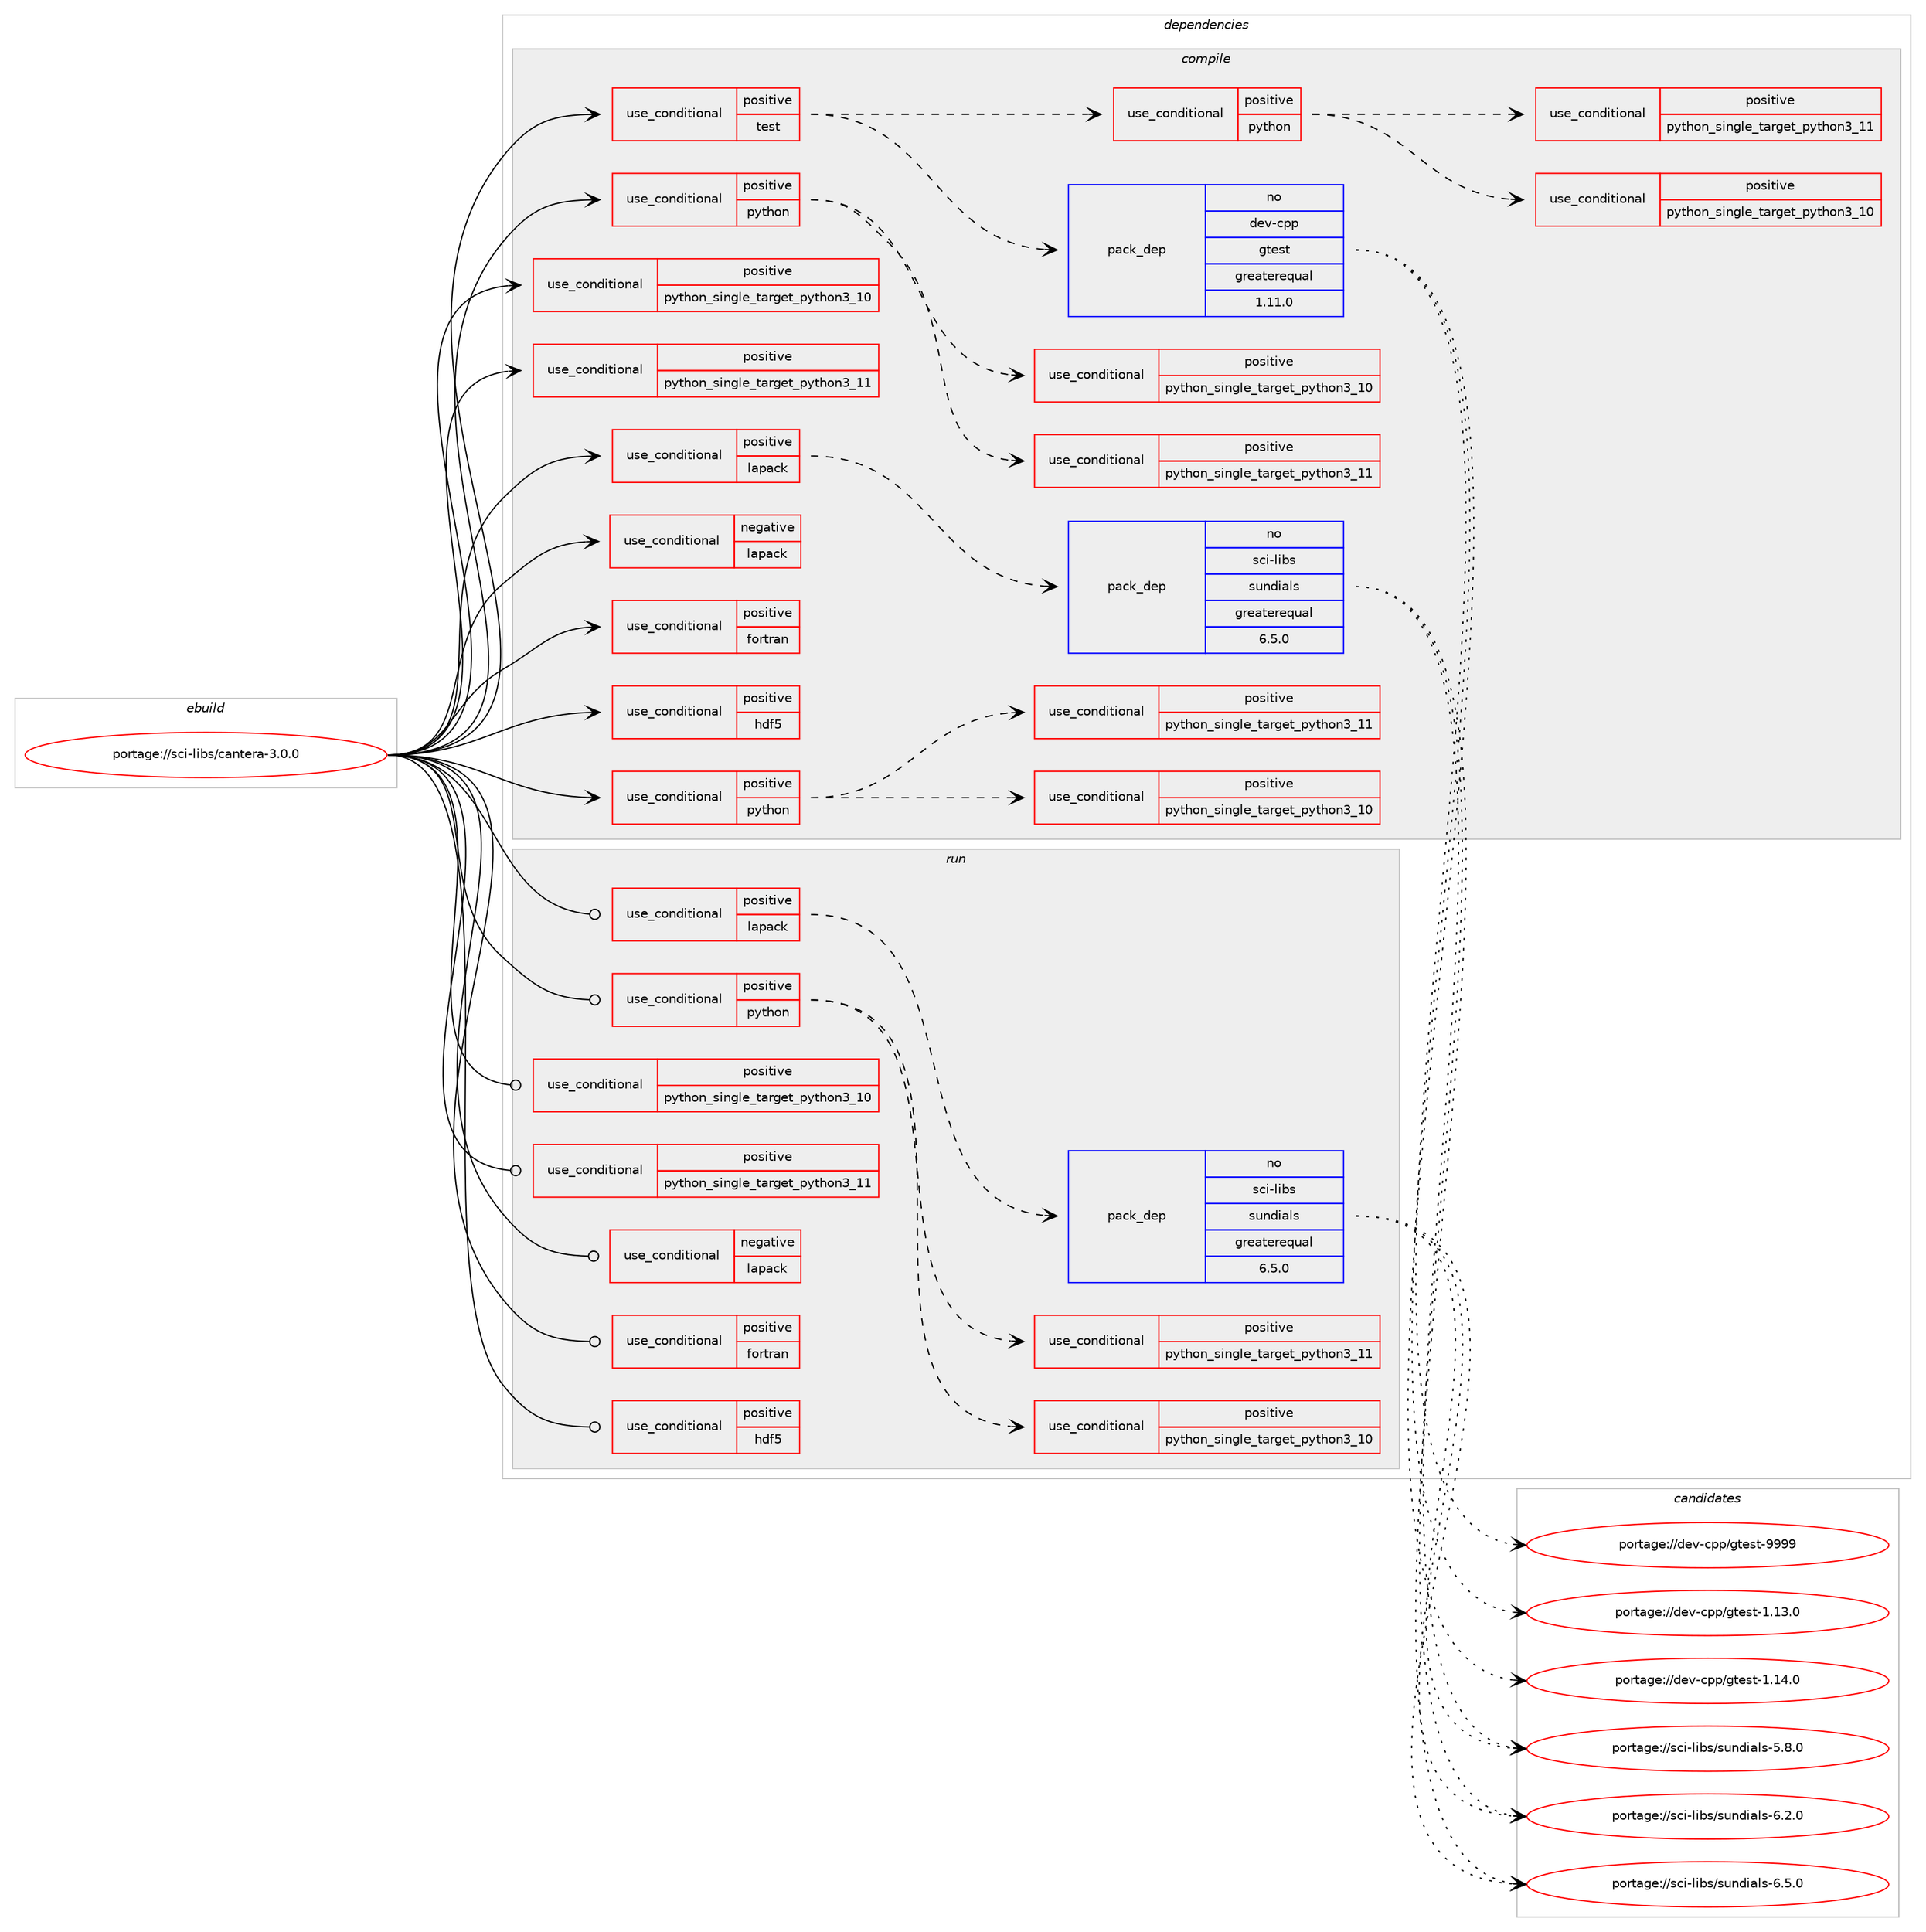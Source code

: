 digraph prolog {

# *************
# Graph options
# *************

newrank=true;
concentrate=true;
compound=true;
graph [rankdir=LR,fontname=Helvetica,fontsize=10,ranksep=1.5];#, ranksep=2.5, nodesep=0.2];
edge  [arrowhead=vee];
node  [fontname=Helvetica,fontsize=10];

# **********
# The ebuild
# **********

subgraph cluster_leftcol {
color=gray;
rank=same;
label=<<i>ebuild</i>>;
id [label="portage://sci-libs/cantera-3.0.0", color=red, width=4, href="../sci-libs/cantera-3.0.0.svg"];
}

# ****************
# The dependencies
# ****************

subgraph cluster_midcol {
color=gray;
label=<<i>dependencies</i>>;
subgraph cluster_compile {
fillcolor="#eeeeee";
style=filled;
label=<<i>compile</i>>;
subgraph cond9124 {
dependency13495 [label=<<TABLE BORDER="0" CELLBORDER="1" CELLSPACING="0" CELLPADDING="4"><TR><TD ROWSPAN="3" CELLPADDING="10">use_conditional</TD></TR><TR><TD>negative</TD></TR><TR><TD>lapack</TD></TR></TABLE>>, shape=none, color=red];
# *** BEGIN UNKNOWN DEPENDENCY TYPE (TODO) ***
# dependency13495 -> package_dependency(portage://sci-libs/cantera-3.0.0,install,no,sci-libs,sundials,none,[,,],[slot(0),equal],[])
# *** END UNKNOWN DEPENDENCY TYPE (TODO) ***

}
id:e -> dependency13495:w [weight=20,style="solid",arrowhead="vee"];
subgraph cond9125 {
dependency13496 [label=<<TABLE BORDER="0" CELLBORDER="1" CELLSPACING="0" CELLPADDING="4"><TR><TD ROWSPAN="3" CELLPADDING="10">use_conditional</TD></TR><TR><TD>positive</TD></TR><TR><TD>fortran</TD></TR></TABLE>>, shape=none, color=red];
# *** BEGIN UNKNOWN DEPENDENCY TYPE (TODO) ***
# dependency13496 -> package_dependency(portage://sci-libs/cantera-3.0.0,install,no,virtual,fortran,none,[,,],[],[])
# *** END UNKNOWN DEPENDENCY TYPE (TODO) ***

}
id:e -> dependency13496:w [weight=20,style="solid",arrowhead="vee"];
subgraph cond9126 {
dependency13497 [label=<<TABLE BORDER="0" CELLBORDER="1" CELLSPACING="0" CELLPADDING="4"><TR><TD ROWSPAN="3" CELLPADDING="10">use_conditional</TD></TR><TR><TD>positive</TD></TR><TR><TD>hdf5</TD></TR></TABLE>>, shape=none, color=red];
# *** BEGIN UNKNOWN DEPENDENCY TYPE (TODO) ***
# dependency13497 -> package_dependency(portage://sci-libs/cantera-3.0.0,install,no,sci-libs,HighFive,none,[,,],[],[])
# *** END UNKNOWN DEPENDENCY TYPE (TODO) ***

}
id:e -> dependency13497:w [weight=20,style="solid",arrowhead="vee"];
subgraph cond9127 {
dependency13498 [label=<<TABLE BORDER="0" CELLBORDER="1" CELLSPACING="0" CELLPADDING="4"><TR><TD ROWSPAN="3" CELLPADDING="10">use_conditional</TD></TR><TR><TD>positive</TD></TR><TR><TD>lapack</TD></TR></TABLE>>, shape=none, color=red];
subgraph pack4247 {
dependency13499 [label=<<TABLE BORDER="0" CELLBORDER="1" CELLSPACING="0" CELLPADDING="4" WIDTH="220"><TR><TD ROWSPAN="6" CELLPADDING="30">pack_dep</TD></TR><TR><TD WIDTH="110">no</TD></TR><TR><TD>sci-libs</TD></TR><TR><TD>sundials</TD></TR><TR><TD>greaterequal</TD></TR><TR><TD>6.5.0</TD></TR></TABLE>>, shape=none, color=blue];
}
dependency13498:e -> dependency13499:w [weight=20,style="dashed",arrowhead="vee"];
# *** BEGIN UNKNOWN DEPENDENCY TYPE (TODO) ***
# dependency13498 -> package_dependency(portage://sci-libs/cantera-3.0.0,install,no,virtual,lapack,none,[,,],[],[])
# *** END UNKNOWN DEPENDENCY TYPE (TODO) ***

}
id:e -> dependency13498:w [weight=20,style="solid",arrowhead="vee"];
subgraph cond9128 {
dependency13500 [label=<<TABLE BORDER="0" CELLBORDER="1" CELLSPACING="0" CELLPADDING="4"><TR><TD ROWSPAN="3" CELLPADDING="10">use_conditional</TD></TR><TR><TD>positive</TD></TR><TR><TD>python</TD></TR></TABLE>>, shape=none, color=red];
subgraph cond9129 {
dependency13501 [label=<<TABLE BORDER="0" CELLBORDER="1" CELLSPACING="0" CELLPADDING="4"><TR><TD ROWSPAN="3" CELLPADDING="10">use_conditional</TD></TR><TR><TD>positive</TD></TR><TR><TD>python_single_target_python3_10</TD></TR></TABLE>>, shape=none, color=red];
# *** BEGIN UNKNOWN DEPENDENCY TYPE (TODO) ***
# dependency13501 -> package_dependency(portage://sci-libs/cantera-3.0.0,install,no,dev-python,cython,none,[,,],[],[use(enable(python_targets_python3_10),negative)])
# *** END UNKNOWN DEPENDENCY TYPE (TODO) ***

# *** BEGIN UNKNOWN DEPENDENCY TYPE (TODO) ***
# dependency13501 -> package_dependency(portage://sci-libs/cantera-3.0.0,install,no,dev-python,pip,none,[,,],[],[use(enable(python_targets_python3_10),negative)])
# *** END UNKNOWN DEPENDENCY TYPE (TODO) ***

}
dependency13500:e -> dependency13501:w [weight=20,style="dashed",arrowhead="vee"];
subgraph cond9130 {
dependency13502 [label=<<TABLE BORDER="0" CELLBORDER="1" CELLSPACING="0" CELLPADDING="4"><TR><TD ROWSPAN="3" CELLPADDING="10">use_conditional</TD></TR><TR><TD>positive</TD></TR><TR><TD>python_single_target_python3_11</TD></TR></TABLE>>, shape=none, color=red];
# *** BEGIN UNKNOWN DEPENDENCY TYPE (TODO) ***
# dependency13502 -> package_dependency(portage://sci-libs/cantera-3.0.0,install,no,dev-python,cython,none,[,,],[],[use(enable(python_targets_python3_11),negative)])
# *** END UNKNOWN DEPENDENCY TYPE (TODO) ***

# *** BEGIN UNKNOWN DEPENDENCY TYPE (TODO) ***
# dependency13502 -> package_dependency(portage://sci-libs/cantera-3.0.0,install,no,dev-python,pip,none,[,,],[],[use(enable(python_targets_python3_11),negative)])
# *** END UNKNOWN DEPENDENCY TYPE (TODO) ***

}
dependency13500:e -> dependency13502:w [weight=20,style="dashed",arrowhead="vee"];
}
id:e -> dependency13500:w [weight=20,style="solid",arrowhead="vee"];
subgraph cond9131 {
dependency13503 [label=<<TABLE BORDER="0" CELLBORDER="1" CELLSPACING="0" CELLPADDING="4"><TR><TD ROWSPAN="3" CELLPADDING="10">use_conditional</TD></TR><TR><TD>positive</TD></TR><TR><TD>python</TD></TR></TABLE>>, shape=none, color=red];
subgraph cond9132 {
dependency13504 [label=<<TABLE BORDER="0" CELLBORDER="1" CELLSPACING="0" CELLPADDING="4"><TR><TD ROWSPAN="3" CELLPADDING="10">use_conditional</TD></TR><TR><TD>positive</TD></TR><TR><TD>python_single_target_python3_10</TD></TR></TABLE>>, shape=none, color=red];
# *** BEGIN UNKNOWN DEPENDENCY TYPE (TODO) ***
# dependency13504 -> package_dependency(portage://sci-libs/cantera-3.0.0,install,no,dev-python,numpy,none,[,,],[],[use(enable(python_targets_python3_10),negative)])
# *** END UNKNOWN DEPENDENCY TYPE (TODO) ***

# *** BEGIN UNKNOWN DEPENDENCY TYPE (TODO) ***
# dependency13504 -> package_dependency(portage://sci-libs/cantera-3.0.0,install,no,dev-python,ruamel-yaml,none,[,,],[],[use(enable(python_targets_python3_10),negative)])
# *** END UNKNOWN DEPENDENCY TYPE (TODO) ***

}
dependency13503:e -> dependency13504:w [weight=20,style="dashed",arrowhead="vee"];
subgraph cond9133 {
dependency13505 [label=<<TABLE BORDER="0" CELLBORDER="1" CELLSPACING="0" CELLPADDING="4"><TR><TD ROWSPAN="3" CELLPADDING="10">use_conditional</TD></TR><TR><TD>positive</TD></TR><TR><TD>python_single_target_python3_11</TD></TR></TABLE>>, shape=none, color=red];
# *** BEGIN UNKNOWN DEPENDENCY TYPE (TODO) ***
# dependency13505 -> package_dependency(portage://sci-libs/cantera-3.0.0,install,no,dev-python,numpy,none,[,,],[],[use(enable(python_targets_python3_11),negative)])
# *** END UNKNOWN DEPENDENCY TYPE (TODO) ***

# *** BEGIN UNKNOWN DEPENDENCY TYPE (TODO) ***
# dependency13505 -> package_dependency(portage://sci-libs/cantera-3.0.0,install,no,dev-python,ruamel-yaml,none,[,,],[],[use(enable(python_targets_python3_11),negative)])
# *** END UNKNOWN DEPENDENCY TYPE (TODO) ***

}
dependency13503:e -> dependency13505:w [weight=20,style="dashed",arrowhead="vee"];
}
id:e -> dependency13503:w [weight=20,style="solid",arrowhead="vee"];
subgraph cond9134 {
dependency13506 [label=<<TABLE BORDER="0" CELLBORDER="1" CELLSPACING="0" CELLPADDING="4"><TR><TD ROWSPAN="3" CELLPADDING="10">use_conditional</TD></TR><TR><TD>positive</TD></TR><TR><TD>python_single_target_python3_10</TD></TR></TABLE>>, shape=none, color=red];
# *** BEGIN UNKNOWN DEPENDENCY TYPE (TODO) ***
# dependency13506 -> package_dependency(portage://sci-libs/cantera-3.0.0,install,no,dev-lang,python,none,[,,],[slot(3.10)],[])
# *** END UNKNOWN DEPENDENCY TYPE (TODO) ***

}
id:e -> dependency13506:w [weight=20,style="solid",arrowhead="vee"];
subgraph cond9135 {
dependency13507 [label=<<TABLE BORDER="0" CELLBORDER="1" CELLSPACING="0" CELLPADDING="4"><TR><TD ROWSPAN="3" CELLPADDING="10">use_conditional</TD></TR><TR><TD>positive</TD></TR><TR><TD>python_single_target_python3_11</TD></TR></TABLE>>, shape=none, color=red];
# *** BEGIN UNKNOWN DEPENDENCY TYPE (TODO) ***
# dependency13507 -> package_dependency(portage://sci-libs/cantera-3.0.0,install,no,dev-lang,python,none,[,,],[slot(3.11)],[])
# *** END UNKNOWN DEPENDENCY TYPE (TODO) ***

}
id:e -> dependency13507:w [weight=20,style="solid",arrowhead="vee"];
subgraph cond9136 {
dependency13508 [label=<<TABLE BORDER="0" CELLBORDER="1" CELLSPACING="0" CELLPADDING="4"><TR><TD ROWSPAN="3" CELLPADDING="10">use_conditional</TD></TR><TR><TD>positive</TD></TR><TR><TD>test</TD></TR></TABLE>>, shape=none, color=red];
subgraph pack4248 {
dependency13509 [label=<<TABLE BORDER="0" CELLBORDER="1" CELLSPACING="0" CELLPADDING="4" WIDTH="220"><TR><TD ROWSPAN="6" CELLPADDING="30">pack_dep</TD></TR><TR><TD WIDTH="110">no</TD></TR><TR><TD>dev-cpp</TD></TR><TR><TD>gtest</TD></TR><TR><TD>greaterequal</TD></TR><TR><TD>1.11.0</TD></TR></TABLE>>, shape=none, color=blue];
}
dependency13508:e -> dependency13509:w [weight=20,style="dashed",arrowhead="vee"];
subgraph cond9137 {
dependency13510 [label=<<TABLE BORDER="0" CELLBORDER="1" CELLSPACING="0" CELLPADDING="4"><TR><TD ROWSPAN="3" CELLPADDING="10">use_conditional</TD></TR><TR><TD>positive</TD></TR><TR><TD>python</TD></TR></TABLE>>, shape=none, color=red];
subgraph cond9138 {
dependency13511 [label=<<TABLE BORDER="0" CELLBORDER="1" CELLSPACING="0" CELLPADDING="4"><TR><TD ROWSPAN="3" CELLPADDING="10">use_conditional</TD></TR><TR><TD>positive</TD></TR><TR><TD>python_single_target_python3_10</TD></TR></TABLE>>, shape=none, color=red];
# *** BEGIN UNKNOWN DEPENDENCY TYPE (TODO) ***
# dependency13511 -> package_dependency(portage://sci-libs/cantera-3.0.0,install,no,dev-python,h5py,none,[,,],[],[use(enable(python_targets_python3_10),negative)])
# *** END UNKNOWN DEPENDENCY TYPE (TODO) ***

# *** BEGIN UNKNOWN DEPENDENCY TYPE (TODO) ***
# dependency13511 -> package_dependency(portage://sci-libs/cantera-3.0.0,install,no,dev-python,pandas,none,[,,],[],[use(enable(python_targets_python3_10),negative)])
# *** END UNKNOWN DEPENDENCY TYPE (TODO) ***

# *** BEGIN UNKNOWN DEPENDENCY TYPE (TODO) ***
# dependency13511 -> package_dependency(portage://sci-libs/cantera-3.0.0,install,no,dev-python,pytest,none,[,,],[],[use(enable(python_targets_python3_10),negative)])
# *** END UNKNOWN DEPENDENCY TYPE (TODO) ***

# *** BEGIN UNKNOWN DEPENDENCY TYPE (TODO) ***
# dependency13511 -> package_dependency(portage://sci-libs/cantera-3.0.0,install,no,dev-python,scipy,none,[,,],[],[use(enable(python_targets_python3_10),negative)])
# *** END UNKNOWN DEPENDENCY TYPE (TODO) ***

}
dependency13510:e -> dependency13511:w [weight=20,style="dashed",arrowhead="vee"];
subgraph cond9139 {
dependency13512 [label=<<TABLE BORDER="0" CELLBORDER="1" CELLSPACING="0" CELLPADDING="4"><TR><TD ROWSPAN="3" CELLPADDING="10">use_conditional</TD></TR><TR><TD>positive</TD></TR><TR><TD>python_single_target_python3_11</TD></TR></TABLE>>, shape=none, color=red];
# *** BEGIN UNKNOWN DEPENDENCY TYPE (TODO) ***
# dependency13512 -> package_dependency(portage://sci-libs/cantera-3.0.0,install,no,dev-python,h5py,none,[,,],[],[use(enable(python_targets_python3_11),negative)])
# *** END UNKNOWN DEPENDENCY TYPE (TODO) ***

# *** BEGIN UNKNOWN DEPENDENCY TYPE (TODO) ***
# dependency13512 -> package_dependency(portage://sci-libs/cantera-3.0.0,install,no,dev-python,pandas,none,[,,],[],[use(enable(python_targets_python3_11),negative)])
# *** END UNKNOWN DEPENDENCY TYPE (TODO) ***

# *** BEGIN UNKNOWN DEPENDENCY TYPE (TODO) ***
# dependency13512 -> package_dependency(portage://sci-libs/cantera-3.0.0,install,no,dev-python,pytest,none,[,,],[],[use(enable(python_targets_python3_11),negative)])
# *** END UNKNOWN DEPENDENCY TYPE (TODO) ***

# *** BEGIN UNKNOWN DEPENDENCY TYPE (TODO) ***
# dependency13512 -> package_dependency(portage://sci-libs/cantera-3.0.0,install,no,dev-python,scipy,none,[,,],[],[use(enable(python_targets_python3_11),negative)])
# *** END UNKNOWN DEPENDENCY TYPE (TODO) ***

}
dependency13510:e -> dependency13512:w [weight=20,style="dashed",arrowhead="vee"];
}
dependency13508:e -> dependency13510:w [weight=20,style="dashed",arrowhead="vee"];
}
id:e -> dependency13508:w [weight=20,style="solid",arrowhead="vee"];
# *** BEGIN UNKNOWN DEPENDENCY TYPE (TODO) ***
# id -> package_dependency(portage://sci-libs/cantera-3.0.0,install,no,dev-cpp,eigen,none,[,,],[slot(3)],[])
# *** END UNKNOWN DEPENDENCY TYPE (TODO) ***

# *** BEGIN UNKNOWN DEPENDENCY TYPE (TODO) ***
# id -> package_dependency(portage://sci-libs/cantera-3.0.0,install,no,dev-cpp,yaml-cpp,none,[,,],[],[])
# *** END UNKNOWN DEPENDENCY TYPE (TODO) ***

# *** BEGIN UNKNOWN DEPENDENCY TYPE (TODO) ***
# id -> package_dependency(portage://sci-libs/cantera-3.0.0,install,no,dev-libs,boost,none,[,,],any_same_slot,[])
# *** END UNKNOWN DEPENDENCY TYPE (TODO) ***

# *** BEGIN UNKNOWN DEPENDENCY TYPE (TODO) ***
# id -> package_dependency(portage://sci-libs/cantera-3.0.0,install,no,dev-libs,libfmt,none,[,,],[],[])
# *** END UNKNOWN DEPENDENCY TYPE (TODO) ***

}
subgraph cluster_compileandrun {
fillcolor="#eeeeee";
style=filled;
label=<<i>compile and run</i>>;
}
subgraph cluster_run {
fillcolor="#eeeeee";
style=filled;
label=<<i>run</i>>;
subgraph cond9140 {
dependency13513 [label=<<TABLE BORDER="0" CELLBORDER="1" CELLSPACING="0" CELLPADDING="4"><TR><TD ROWSPAN="3" CELLPADDING="10">use_conditional</TD></TR><TR><TD>negative</TD></TR><TR><TD>lapack</TD></TR></TABLE>>, shape=none, color=red];
# *** BEGIN UNKNOWN DEPENDENCY TYPE (TODO) ***
# dependency13513 -> package_dependency(portage://sci-libs/cantera-3.0.0,run,no,sci-libs,sundials,none,[,,],[slot(0),equal],[])
# *** END UNKNOWN DEPENDENCY TYPE (TODO) ***

}
id:e -> dependency13513:w [weight=20,style="solid",arrowhead="odot"];
subgraph cond9141 {
dependency13514 [label=<<TABLE BORDER="0" CELLBORDER="1" CELLSPACING="0" CELLPADDING="4"><TR><TD ROWSPAN="3" CELLPADDING="10">use_conditional</TD></TR><TR><TD>positive</TD></TR><TR><TD>fortran</TD></TR></TABLE>>, shape=none, color=red];
# *** BEGIN UNKNOWN DEPENDENCY TYPE (TODO) ***
# dependency13514 -> package_dependency(portage://sci-libs/cantera-3.0.0,run,no,virtual,fortran,none,[,,],[],[])
# *** END UNKNOWN DEPENDENCY TYPE (TODO) ***

}
id:e -> dependency13514:w [weight=20,style="solid",arrowhead="odot"];
subgraph cond9142 {
dependency13515 [label=<<TABLE BORDER="0" CELLBORDER="1" CELLSPACING="0" CELLPADDING="4"><TR><TD ROWSPAN="3" CELLPADDING="10">use_conditional</TD></TR><TR><TD>positive</TD></TR><TR><TD>hdf5</TD></TR></TABLE>>, shape=none, color=red];
# *** BEGIN UNKNOWN DEPENDENCY TYPE (TODO) ***
# dependency13515 -> package_dependency(portage://sci-libs/cantera-3.0.0,run,no,sci-libs,HighFive,none,[,,],[],[])
# *** END UNKNOWN DEPENDENCY TYPE (TODO) ***

}
id:e -> dependency13515:w [weight=20,style="solid",arrowhead="odot"];
subgraph cond9143 {
dependency13516 [label=<<TABLE BORDER="0" CELLBORDER="1" CELLSPACING="0" CELLPADDING="4"><TR><TD ROWSPAN="3" CELLPADDING="10">use_conditional</TD></TR><TR><TD>positive</TD></TR><TR><TD>lapack</TD></TR></TABLE>>, shape=none, color=red];
subgraph pack4249 {
dependency13517 [label=<<TABLE BORDER="0" CELLBORDER="1" CELLSPACING="0" CELLPADDING="4" WIDTH="220"><TR><TD ROWSPAN="6" CELLPADDING="30">pack_dep</TD></TR><TR><TD WIDTH="110">no</TD></TR><TR><TD>sci-libs</TD></TR><TR><TD>sundials</TD></TR><TR><TD>greaterequal</TD></TR><TR><TD>6.5.0</TD></TR></TABLE>>, shape=none, color=blue];
}
dependency13516:e -> dependency13517:w [weight=20,style="dashed",arrowhead="vee"];
# *** BEGIN UNKNOWN DEPENDENCY TYPE (TODO) ***
# dependency13516 -> package_dependency(portage://sci-libs/cantera-3.0.0,run,no,virtual,lapack,none,[,,],[],[])
# *** END UNKNOWN DEPENDENCY TYPE (TODO) ***

}
id:e -> dependency13516:w [weight=20,style="solid",arrowhead="odot"];
subgraph cond9144 {
dependency13518 [label=<<TABLE BORDER="0" CELLBORDER="1" CELLSPACING="0" CELLPADDING="4"><TR><TD ROWSPAN="3" CELLPADDING="10">use_conditional</TD></TR><TR><TD>positive</TD></TR><TR><TD>python</TD></TR></TABLE>>, shape=none, color=red];
subgraph cond9145 {
dependency13519 [label=<<TABLE BORDER="0" CELLBORDER="1" CELLSPACING="0" CELLPADDING="4"><TR><TD ROWSPAN="3" CELLPADDING="10">use_conditional</TD></TR><TR><TD>positive</TD></TR><TR><TD>python_single_target_python3_10</TD></TR></TABLE>>, shape=none, color=red];
# *** BEGIN UNKNOWN DEPENDENCY TYPE (TODO) ***
# dependency13519 -> package_dependency(portage://sci-libs/cantera-3.0.0,run,no,dev-python,numpy,none,[,,],[],[use(enable(python_targets_python3_10),negative)])
# *** END UNKNOWN DEPENDENCY TYPE (TODO) ***

# *** BEGIN UNKNOWN DEPENDENCY TYPE (TODO) ***
# dependency13519 -> package_dependency(portage://sci-libs/cantera-3.0.0,run,no,dev-python,ruamel-yaml,none,[,,],[],[use(enable(python_targets_python3_10),negative)])
# *** END UNKNOWN DEPENDENCY TYPE (TODO) ***

}
dependency13518:e -> dependency13519:w [weight=20,style="dashed",arrowhead="vee"];
subgraph cond9146 {
dependency13520 [label=<<TABLE BORDER="0" CELLBORDER="1" CELLSPACING="0" CELLPADDING="4"><TR><TD ROWSPAN="3" CELLPADDING="10">use_conditional</TD></TR><TR><TD>positive</TD></TR><TR><TD>python_single_target_python3_11</TD></TR></TABLE>>, shape=none, color=red];
# *** BEGIN UNKNOWN DEPENDENCY TYPE (TODO) ***
# dependency13520 -> package_dependency(portage://sci-libs/cantera-3.0.0,run,no,dev-python,numpy,none,[,,],[],[use(enable(python_targets_python3_11),negative)])
# *** END UNKNOWN DEPENDENCY TYPE (TODO) ***

# *** BEGIN UNKNOWN DEPENDENCY TYPE (TODO) ***
# dependency13520 -> package_dependency(portage://sci-libs/cantera-3.0.0,run,no,dev-python,ruamel-yaml,none,[,,],[],[use(enable(python_targets_python3_11),negative)])
# *** END UNKNOWN DEPENDENCY TYPE (TODO) ***

}
dependency13518:e -> dependency13520:w [weight=20,style="dashed",arrowhead="vee"];
}
id:e -> dependency13518:w [weight=20,style="solid",arrowhead="odot"];
subgraph cond9147 {
dependency13521 [label=<<TABLE BORDER="0" CELLBORDER="1" CELLSPACING="0" CELLPADDING="4"><TR><TD ROWSPAN="3" CELLPADDING="10">use_conditional</TD></TR><TR><TD>positive</TD></TR><TR><TD>python_single_target_python3_10</TD></TR></TABLE>>, shape=none, color=red];
# *** BEGIN UNKNOWN DEPENDENCY TYPE (TODO) ***
# dependency13521 -> package_dependency(portage://sci-libs/cantera-3.0.0,run,no,dev-lang,python,none,[,,],[slot(3.10)],[])
# *** END UNKNOWN DEPENDENCY TYPE (TODO) ***

}
id:e -> dependency13521:w [weight=20,style="solid",arrowhead="odot"];
subgraph cond9148 {
dependency13522 [label=<<TABLE BORDER="0" CELLBORDER="1" CELLSPACING="0" CELLPADDING="4"><TR><TD ROWSPAN="3" CELLPADDING="10">use_conditional</TD></TR><TR><TD>positive</TD></TR><TR><TD>python_single_target_python3_11</TD></TR></TABLE>>, shape=none, color=red];
# *** BEGIN UNKNOWN DEPENDENCY TYPE (TODO) ***
# dependency13522 -> package_dependency(portage://sci-libs/cantera-3.0.0,run,no,dev-lang,python,none,[,,],[slot(3.11)],[])
# *** END UNKNOWN DEPENDENCY TYPE (TODO) ***

}
id:e -> dependency13522:w [weight=20,style="solid",arrowhead="odot"];
# *** BEGIN UNKNOWN DEPENDENCY TYPE (TODO) ***
# id -> package_dependency(portage://sci-libs/cantera-3.0.0,run,no,dev-cpp,yaml-cpp,none,[,,],[],[])
# *** END UNKNOWN DEPENDENCY TYPE (TODO) ***

}
}

# **************
# The candidates
# **************

subgraph cluster_choices {
rank=same;
color=gray;
label=<<i>candidates</i>>;

subgraph choice4247 {
color=black;
nodesep=1;
choice1159910545108105981154711511711010010597108115455346564648 [label="portage://sci-libs/sundials-5.8.0", color=red, width=4,href="../sci-libs/sundials-5.8.0.svg"];
choice1159910545108105981154711511711010010597108115455446504648 [label="portage://sci-libs/sundials-6.2.0", color=red, width=4,href="../sci-libs/sundials-6.2.0.svg"];
choice1159910545108105981154711511711010010597108115455446534648 [label="portage://sci-libs/sundials-6.5.0", color=red, width=4,href="../sci-libs/sundials-6.5.0.svg"];
dependency13499:e -> choice1159910545108105981154711511711010010597108115455346564648:w [style=dotted,weight="100"];
dependency13499:e -> choice1159910545108105981154711511711010010597108115455446504648:w [style=dotted,weight="100"];
dependency13499:e -> choice1159910545108105981154711511711010010597108115455446534648:w [style=dotted,weight="100"];
}
subgraph choice4248 {
color=black;
nodesep=1;
choice10010111845991121124710311610111511645494649514648 [label="portage://dev-cpp/gtest-1.13.0", color=red, width=4,href="../dev-cpp/gtest-1.13.0.svg"];
choice10010111845991121124710311610111511645494649524648 [label="portage://dev-cpp/gtest-1.14.0", color=red, width=4,href="../dev-cpp/gtest-1.14.0.svg"];
choice1001011184599112112471031161011151164557575757 [label="portage://dev-cpp/gtest-9999", color=red, width=4,href="../dev-cpp/gtest-9999.svg"];
dependency13509:e -> choice10010111845991121124710311610111511645494649514648:w [style=dotted,weight="100"];
dependency13509:e -> choice10010111845991121124710311610111511645494649524648:w [style=dotted,weight="100"];
dependency13509:e -> choice1001011184599112112471031161011151164557575757:w [style=dotted,weight="100"];
}
subgraph choice4249 {
color=black;
nodesep=1;
choice1159910545108105981154711511711010010597108115455346564648 [label="portage://sci-libs/sundials-5.8.0", color=red, width=4,href="../sci-libs/sundials-5.8.0.svg"];
choice1159910545108105981154711511711010010597108115455446504648 [label="portage://sci-libs/sundials-6.2.0", color=red, width=4,href="../sci-libs/sundials-6.2.0.svg"];
choice1159910545108105981154711511711010010597108115455446534648 [label="portage://sci-libs/sundials-6.5.0", color=red, width=4,href="../sci-libs/sundials-6.5.0.svg"];
dependency13517:e -> choice1159910545108105981154711511711010010597108115455346564648:w [style=dotted,weight="100"];
dependency13517:e -> choice1159910545108105981154711511711010010597108115455446504648:w [style=dotted,weight="100"];
dependency13517:e -> choice1159910545108105981154711511711010010597108115455446534648:w [style=dotted,weight="100"];
}
}

}

